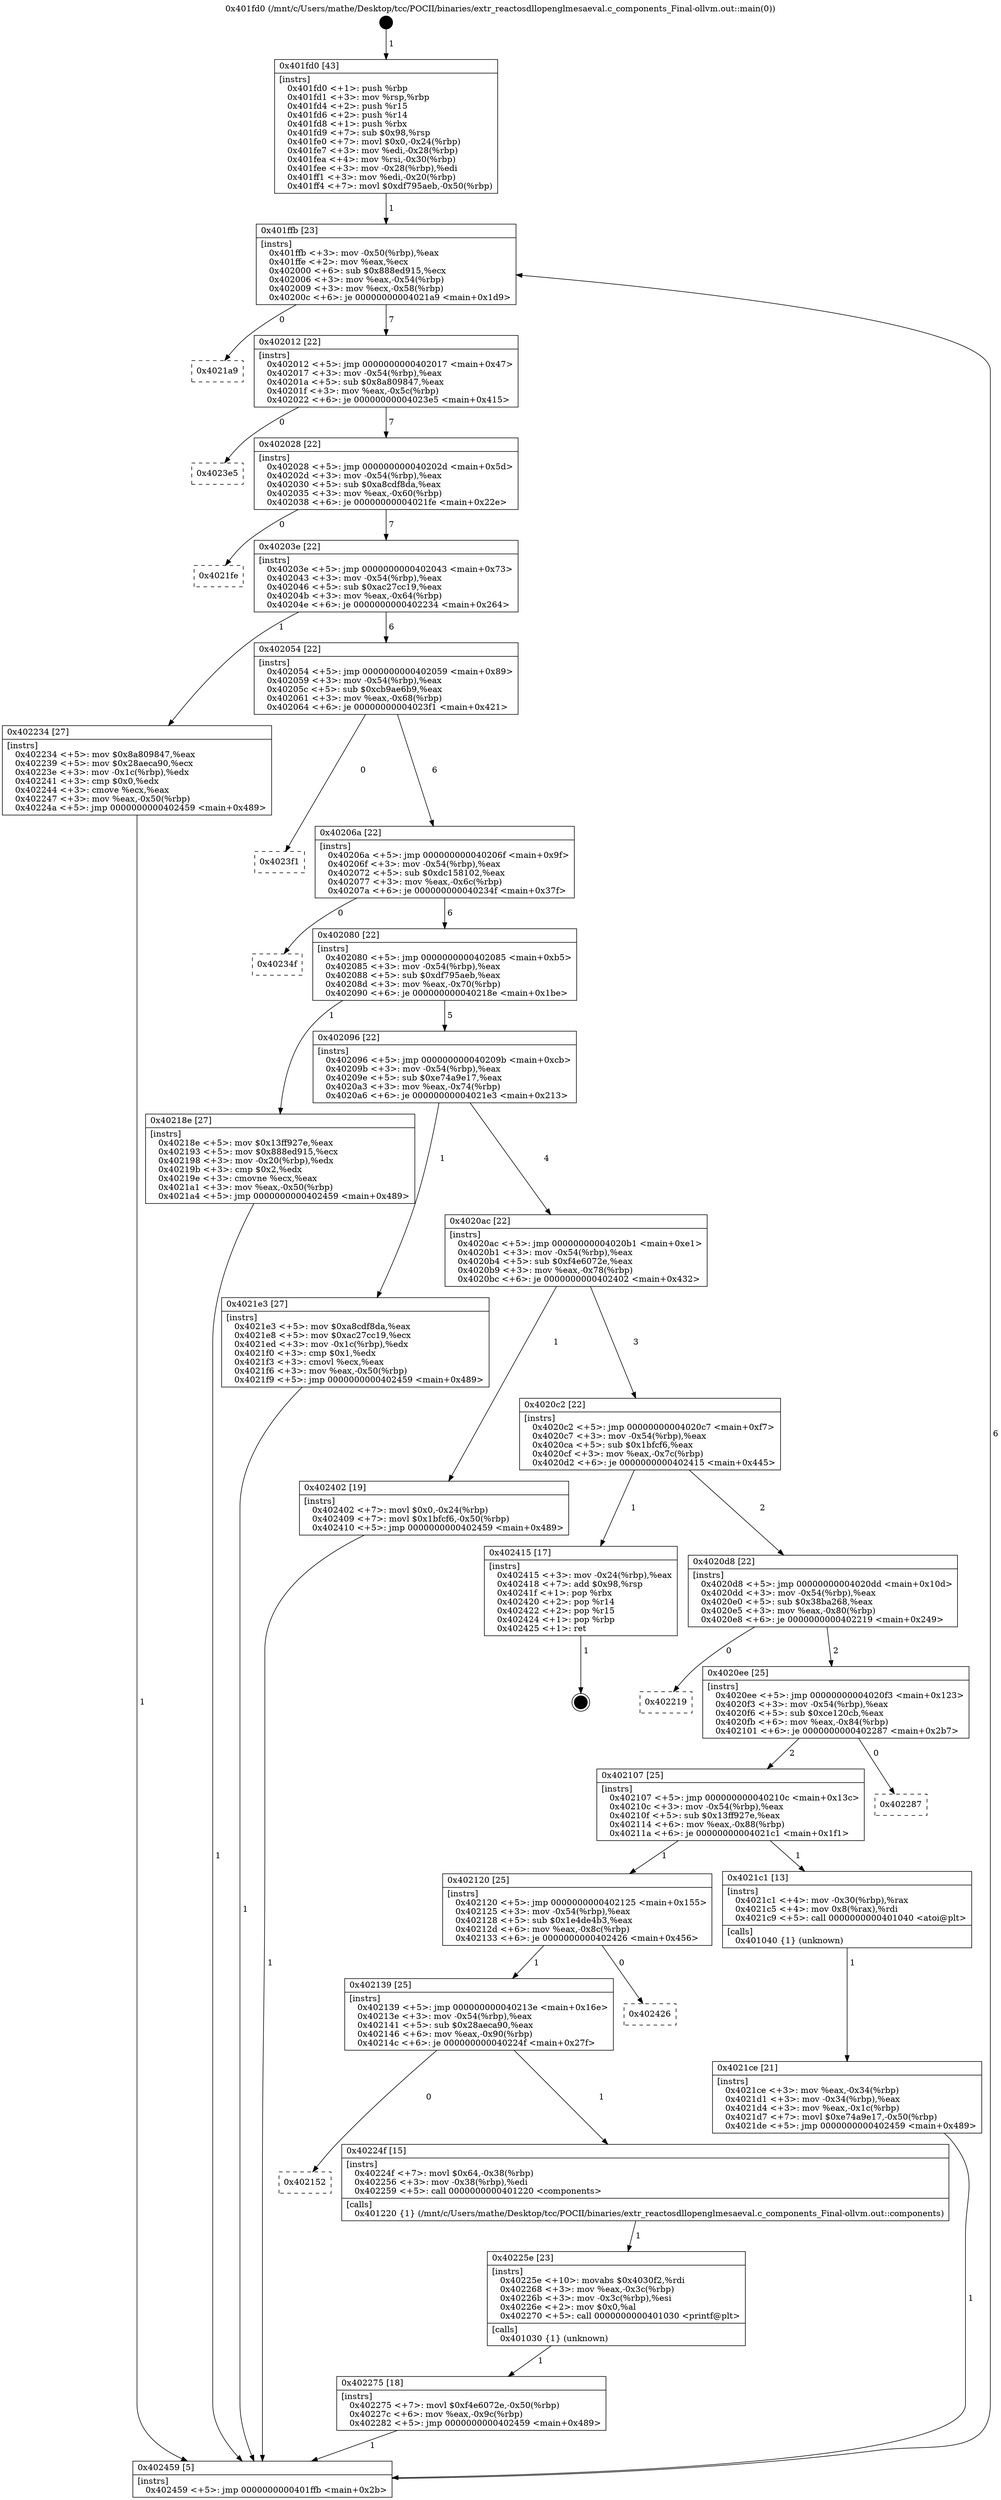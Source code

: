 digraph "0x401fd0" {
  label = "0x401fd0 (/mnt/c/Users/mathe/Desktop/tcc/POCII/binaries/extr_reactosdllopenglmesaeval.c_components_Final-ollvm.out::main(0))"
  labelloc = "t"
  node[shape=record]

  Entry [label="",width=0.3,height=0.3,shape=circle,fillcolor=black,style=filled]
  "0x401ffb" [label="{
     0x401ffb [23]\l
     | [instrs]\l
     &nbsp;&nbsp;0x401ffb \<+3\>: mov -0x50(%rbp),%eax\l
     &nbsp;&nbsp;0x401ffe \<+2\>: mov %eax,%ecx\l
     &nbsp;&nbsp;0x402000 \<+6\>: sub $0x888ed915,%ecx\l
     &nbsp;&nbsp;0x402006 \<+3\>: mov %eax,-0x54(%rbp)\l
     &nbsp;&nbsp;0x402009 \<+3\>: mov %ecx,-0x58(%rbp)\l
     &nbsp;&nbsp;0x40200c \<+6\>: je 00000000004021a9 \<main+0x1d9\>\l
  }"]
  "0x4021a9" [label="{
     0x4021a9\l
  }", style=dashed]
  "0x402012" [label="{
     0x402012 [22]\l
     | [instrs]\l
     &nbsp;&nbsp;0x402012 \<+5\>: jmp 0000000000402017 \<main+0x47\>\l
     &nbsp;&nbsp;0x402017 \<+3\>: mov -0x54(%rbp),%eax\l
     &nbsp;&nbsp;0x40201a \<+5\>: sub $0x8a809847,%eax\l
     &nbsp;&nbsp;0x40201f \<+3\>: mov %eax,-0x5c(%rbp)\l
     &nbsp;&nbsp;0x402022 \<+6\>: je 00000000004023e5 \<main+0x415\>\l
  }"]
  Exit [label="",width=0.3,height=0.3,shape=circle,fillcolor=black,style=filled,peripheries=2]
  "0x4023e5" [label="{
     0x4023e5\l
  }", style=dashed]
  "0x402028" [label="{
     0x402028 [22]\l
     | [instrs]\l
     &nbsp;&nbsp;0x402028 \<+5\>: jmp 000000000040202d \<main+0x5d\>\l
     &nbsp;&nbsp;0x40202d \<+3\>: mov -0x54(%rbp),%eax\l
     &nbsp;&nbsp;0x402030 \<+5\>: sub $0xa8cdf8da,%eax\l
     &nbsp;&nbsp;0x402035 \<+3\>: mov %eax,-0x60(%rbp)\l
     &nbsp;&nbsp;0x402038 \<+6\>: je 00000000004021fe \<main+0x22e\>\l
  }"]
  "0x402275" [label="{
     0x402275 [18]\l
     | [instrs]\l
     &nbsp;&nbsp;0x402275 \<+7\>: movl $0xf4e6072e,-0x50(%rbp)\l
     &nbsp;&nbsp;0x40227c \<+6\>: mov %eax,-0x9c(%rbp)\l
     &nbsp;&nbsp;0x402282 \<+5\>: jmp 0000000000402459 \<main+0x489\>\l
  }"]
  "0x4021fe" [label="{
     0x4021fe\l
  }", style=dashed]
  "0x40203e" [label="{
     0x40203e [22]\l
     | [instrs]\l
     &nbsp;&nbsp;0x40203e \<+5\>: jmp 0000000000402043 \<main+0x73\>\l
     &nbsp;&nbsp;0x402043 \<+3\>: mov -0x54(%rbp),%eax\l
     &nbsp;&nbsp;0x402046 \<+5\>: sub $0xac27cc19,%eax\l
     &nbsp;&nbsp;0x40204b \<+3\>: mov %eax,-0x64(%rbp)\l
     &nbsp;&nbsp;0x40204e \<+6\>: je 0000000000402234 \<main+0x264\>\l
  }"]
  "0x40225e" [label="{
     0x40225e [23]\l
     | [instrs]\l
     &nbsp;&nbsp;0x40225e \<+10\>: movabs $0x4030f2,%rdi\l
     &nbsp;&nbsp;0x402268 \<+3\>: mov %eax,-0x3c(%rbp)\l
     &nbsp;&nbsp;0x40226b \<+3\>: mov -0x3c(%rbp),%esi\l
     &nbsp;&nbsp;0x40226e \<+2\>: mov $0x0,%al\l
     &nbsp;&nbsp;0x402270 \<+5\>: call 0000000000401030 \<printf@plt\>\l
     | [calls]\l
     &nbsp;&nbsp;0x401030 \{1\} (unknown)\l
  }"]
  "0x402234" [label="{
     0x402234 [27]\l
     | [instrs]\l
     &nbsp;&nbsp;0x402234 \<+5\>: mov $0x8a809847,%eax\l
     &nbsp;&nbsp;0x402239 \<+5\>: mov $0x28aeca90,%ecx\l
     &nbsp;&nbsp;0x40223e \<+3\>: mov -0x1c(%rbp),%edx\l
     &nbsp;&nbsp;0x402241 \<+3\>: cmp $0x0,%edx\l
     &nbsp;&nbsp;0x402244 \<+3\>: cmove %ecx,%eax\l
     &nbsp;&nbsp;0x402247 \<+3\>: mov %eax,-0x50(%rbp)\l
     &nbsp;&nbsp;0x40224a \<+5\>: jmp 0000000000402459 \<main+0x489\>\l
  }"]
  "0x402054" [label="{
     0x402054 [22]\l
     | [instrs]\l
     &nbsp;&nbsp;0x402054 \<+5\>: jmp 0000000000402059 \<main+0x89\>\l
     &nbsp;&nbsp;0x402059 \<+3\>: mov -0x54(%rbp),%eax\l
     &nbsp;&nbsp;0x40205c \<+5\>: sub $0xcb9ae6b9,%eax\l
     &nbsp;&nbsp;0x402061 \<+3\>: mov %eax,-0x68(%rbp)\l
     &nbsp;&nbsp;0x402064 \<+6\>: je 00000000004023f1 \<main+0x421\>\l
  }"]
  "0x402152" [label="{
     0x402152\l
  }", style=dashed]
  "0x4023f1" [label="{
     0x4023f1\l
  }", style=dashed]
  "0x40206a" [label="{
     0x40206a [22]\l
     | [instrs]\l
     &nbsp;&nbsp;0x40206a \<+5\>: jmp 000000000040206f \<main+0x9f\>\l
     &nbsp;&nbsp;0x40206f \<+3\>: mov -0x54(%rbp),%eax\l
     &nbsp;&nbsp;0x402072 \<+5\>: sub $0xdc158102,%eax\l
     &nbsp;&nbsp;0x402077 \<+3\>: mov %eax,-0x6c(%rbp)\l
     &nbsp;&nbsp;0x40207a \<+6\>: je 000000000040234f \<main+0x37f\>\l
  }"]
  "0x40224f" [label="{
     0x40224f [15]\l
     | [instrs]\l
     &nbsp;&nbsp;0x40224f \<+7\>: movl $0x64,-0x38(%rbp)\l
     &nbsp;&nbsp;0x402256 \<+3\>: mov -0x38(%rbp),%edi\l
     &nbsp;&nbsp;0x402259 \<+5\>: call 0000000000401220 \<components\>\l
     | [calls]\l
     &nbsp;&nbsp;0x401220 \{1\} (/mnt/c/Users/mathe/Desktop/tcc/POCII/binaries/extr_reactosdllopenglmesaeval.c_components_Final-ollvm.out::components)\l
  }"]
  "0x40234f" [label="{
     0x40234f\l
  }", style=dashed]
  "0x402080" [label="{
     0x402080 [22]\l
     | [instrs]\l
     &nbsp;&nbsp;0x402080 \<+5\>: jmp 0000000000402085 \<main+0xb5\>\l
     &nbsp;&nbsp;0x402085 \<+3\>: mov -0x54(%rbp),%eax\l
     &nbsp;&nbsp;0x402088 \<+5\>: sub $0xdf795aeb,%eax\l
     &nbsp;&nbsp;0x40208d \<+3\>: mov %eax,-0x70(%rbp)\l
     &nbsp;&nbsp;0x402090 \<+6\>: je 000000000040218e \<main+0x1be\>\l
  }"]
  "0x402139" [label="{
     0x402139 [25]\l
     | [instrs]\l
     &nbsp;&nbsp;0x402139 \<+5\>: jmp 000000000040213e \<main+0x16e\>\l
     &nbsp;&nbsp;0x40213e \<+3\>: mov -0x54(%rbp),%eax\l
     &nbsp;&nbsp;0x402141 \<+5\>: sub $0x28aeca90,%eax\l
     &nbsp;&nbsp;0x402146 \<+6\>: mov %eax,-0x90(%rbp)\l
     &nbsp;&nbsp;0x40214c \<+6\>: je 000000000040224f \<main+0x27f\>\l
  }"]
  "0x40218e" [label="{
     0x40218e [27]\l
     | [instrs]\l
     &nbsp;&nbsp;0x40218e \<+5\>: mov $0x13ff927e,%eax\l
     &nbsp;&nbsp;0x402193 \<+5\>: mov $0x888ed915,%ecx\l
     &nbsp;&nbsp;0x402198 \<+3\>: mov -0x20(%rbp),%edx\l
     &nbsp;&nbsp;0x40219b \<+3\>: cmp $0x2,%edx\l
     &nbsp;&nbsp;0x40219e \<+3\>: cmovne %ecx,%eax\l
     &nbsp;&nbsp;0x4021a1 \<+3\>: mov %eax,-0x50(%rbp)\l
     &nbsp;&nbsp;0x4021a4 \<+5\>: jmp 0000000000402459 \<main+0x489\>\l
  }"]
  "0x402096" [label="{
     0x402096 [22]\l
     | [instrs]\l
     &nbsp;&nbsp;0x402096 \<+5\>: jmp 000000000040209b \<main+0xcb\>\l
     &nbsp;&nbsp;0x40209b \<+3\>: mov -0x54(%rbp),%eax\l
     &nbsp;&nbsp;0x40209e \<+5\>: sub $0xe74a9e17,%eax\l
     &nbsp;&nbsp;0x4020a3 \<+3\>: mov %eax,-0x74(%rbp)\l
     &nbsp;&nbsp;0x4020a6 \<+6\>: je 00000000004021e3 \<main+0x213\>\l
  }"]
  "0x402459" [label="{
     0x402459 [5]\l
     | [instrs]\l
     &nbsp;&nbsp;0x402459 \<+5\>: jmp 0000000000401ffb \<main+0x2b\>\l
  }"]
  "0x401fd0" [label="{
     0x401fd0 [43]\l
     | [instrs]\l
     &nbsp;&nbsp;0x401fd0 \<+1\>: push %rbp\l
     &nbsp;&nbsp;0x401fd1 \<+3\>: mov %rsp,%rbp\l
     &nbsp;&nbsp;0x401fd4 \<+2\>: push %r15\l
     &nbsp;&nbsp;0x401fd6 \<+2\>: push %r14\l
     &nbsp;&nbsp;0x401fd8 \<+1\>: push %rbx\l
     &nbsp;&nbsp;0x401fd9 \<+7\>: sub $0x98,%rsp\l
     &nbsp;&nbsp;0x401fe0 \<+7\>: movl $0x0,-0x24(%rbp)\l
     &nbsp;&nbsp;0x401fe7 \<+3\>: mov %edi,-0x28(%rbp)\l
     &nbsp;&nbsp;0x401fea \<+4\>: mov %rsi,-0x30(%rbp)\l
     &nbsp;&nbsp;0x401fee \<+3\>: mov -0x28(%rbp),%edi\l
     &nbsp;&nbsp;0x401ff1 \<+3\>: mov %edi,-0x20(%rbp)\l
     &nbsp;&nbsp;0x401ff4 \<+7\>: movl $0xdf795aeb,-0x50(%rbp)\l
  }"]
  "0x402426" [label="{
     0x402426\l
  }", style=dashed]
  "0x4021e3" [label="{
     0x4021e3 [27]\l
     | [instrs]\l
     &nbsp;&nbsp;0x4021e3 \<+5\>: mov $0xa8cdf8da,%eax\l
     &nbsp;&nbsp;0x4021e8 \<+5\>: mov $0xac27cc19,%ecx\l
     &nbsp;&nbsp;0x4021ed \<+3\>: mov -0x1c(%rbp),%edx\l
     &nbsp;&nbsp;0x4021f0 \<+3\>: cmp $0x1,%edx\l
     &nbsp;&nbsp;0x4021f3 \<+3\>: cmovl %ecx,%eax\l
     &nbsp;&nbsp;0x4021f6 \<+3\>: mov %eax,-0x50(%rbp)\l
     &nbsp;&nbsp;0x4021f9 \<+5\>: jmp 0000000000402459 \<main+0x489\>\l
  }"]
  "0x4020ac" [label="{
     0x4020ac [22]\l
     | [instrs]\l
     &nbsp;&nbsp;0x4020ac \<+5\>: jmp 00000000004020b1 \<main+0xe1\>\l
     &nbsp;&nbsp;0x4020b1 \<+3\>: mov -0x54(%rbp),%eax\l
     &nbsp;&nbsp;0x4020b4 \<+5\>: sub $0xf4e6072e,%eax\l
     &nbsp;&nbsp;0x4020b9 \<+3\>: mov %eax,-0x78(%rbp)\l
     &nbsp;&nbsp;0x4020bc \<+6\>: je 0000000000402402 \<main+0x432\>\l
  }"]
  "0x4021ce" [label="{
     0x4021ce [21]\l
     | [instrs]\l
     &nbsp;&nbsp;0x4021ce \<+3\>: mov %eax,-0x34(%rbp)\l
     &nbsp;&nbsp;0x4021d1 \<+3\>: mov -0x34(%rbp),%eax\l
     &nbsp;&nbsp;0x4021d4 \<+3\>: mov %eax,-0x1c(%rbp)\l
     &nbsp;&nbsp;0x4021d7 \<+7\>: movl $0xe74a9e17,-0x50(%rbp)\l
     &nbsp;&nbsp;0x4021de \<+5\>: jmp 0000000000402459 \<main+0x489\>\l
  }"]
  "0x402402" [label="{
     0x402402 [19]\l
     | [instrs]\l
     &nbsp;&nbsp;0x402402 \<+7\>: movl $0x0,-0x24(%rbp)\l
     &nbsp;&nbsp;0x402409 \<+7\>: movl $0x1bfcf6,-0x50(%rbp)\l
     &nbsp;&nbsp;0x402410 \<+5\>: jmp 0000000000402459 \<main+0x489\>\l
  }"]
  "0x4020c2" [label="{
     0x4020c2 [22]\l
     | [instrs]\l
     &nbsp;&nbsp;0x4020c2 \<+5\>: jmp 00000000004020c7 \<main+0xf7\>\l
     &nbsp;&nbsp;0x4020c7 \<+3\>: mov -0x54(%rbp),%eax\l
     &nbsp;&nbsp;0x4020ca \<+5\>: sub $0x1bfcf6,%eax\l
     &nbsp;&nbsp;0x4020cf \<+3\>: mov %eax,-0x7c(%rbp)\l
     &nbsp;&nbsp;0x4020d2 \<+6\>: je 0000000000402415 \<main+0x445\>\l
  }"]
  "0x402120" [label="{
     0x402120 [25]\l
     | [instrs]\l
     &nbsp;&nbsp;0x402120 \<+5\>: jmp 0000000000402125 \<main+0x155\>\l
     &nbsp;&nbsp;0x402125 \<+3\>: mov -0x54(%rbp),%eax\l
     &nbsp;&nbsp;0x402128 \<+5\>: sub $0x1e4de4b3,%eax\l
     &nbsp;&nbsp;0x40212d \<+6\>: mov %eax,-0x8c(%rbp)\l
     &nbsp;&nbsp;0x402133 \<+6\>: je 0000000000402426 \<main+0x456\>\l
  }"]
  "0x402415" [label="{
     0x402415 [17]\l
     | [instrs]\l
     &nbsp;&nbsp;0x402415 \<+3\>: mov -0x24(%rbp),%eax\l
     &nbsp;&nbsp;0x402418 \<+7\>: add $0x98,%rsp\l
     &nbsp;&nbsp;0x40241f \<+1\>: pop %rbx\l
     &nbsp;&nbsp;0x402420 \<+2\>: pop %r14\l
     &nbsp;&nbsp;0x402422 \<+2\>: pop %r15\l
     &nbsp;&nbsp;0x402424 \<+1\>: pop %rbp\l
     &nbsp;&nbsp;0x402425 \<+1\>: ret\l
  }"]
  "0x4020d8" [label="{
     0x4020d8 [22]\l
     | [instrs]\l
     &nbsp;&nbsp;0x4020d8 \<+5\>: jmp 00000000004020dd \<main+0x10d\>\l
     &nbsp;&nbsp;0x4020dd \<+3\>: mov -0x54(%rbp),%eax\l
     &nbsp;&nbsp;0x4020e0 \<+5\>: sub $0x38ba268,%eax\l
     &nbsp;&nbsp;0x4020e5 \<+3\>: mov %eax,-0x80(%rbp)\l
     &nbsp;&nbsp;0x4020e8 \<+6\>: je 0000000000402219 \<main+0x249\>\l
  }"]
  "0x4021c1" [label="{
     0x4021c1 [13]\l
     | [instrs]\l
     &nbsp;&nbsp;0x4021c1 \<+4\>: mov -0x30(%rbp),%rax\l
     &nbsp;&nbsp;0x4021c5 \<+4\>: mov 0x8(%rax),%rdi\l
     &nbsp;&nbsp;0x4021c9 \<+5\>: call 0000000000401040 \<atoi@plt\>\l
     | [calls]\l
     &nbsp;&nbsp;0x401040 \{1\} (unknown)\l
  }"]
  "0x402219" [label="{
     0x402219\l
  }", style=dashed]
  "0x4020ee" [label="{
     0x4020ee [25]\l
     | [instrs]\l
     &nbsp;&nbsp;0x4020ee \<+5\>: jmp 00000000004020f3 \<main+0x123\>\l
     &nbsp;&nbsp;0x4020f3 \<+3\>: mov -0x54(%rbp),%eax\l
     &nbsp;&nbsp;0x4020f6 \<+5\>: sub $0xce120cb,%eax\l
     &nbsp;&nbsp;0x4020fb \<+6\>: mov %eax,-0x84(%rbp)\l
     &nbsp;&nbsp;0x402101 \<+6\>: je 0000000000402287 \<main+0x2b7\>\l
  }"]
  "0x402107" [label="{
     0x402107 [25]\l
     | [instrs]\l
     &nbsp;&nbsp;0x402107 \<+5\>: jmp 000000000040210c \<main+0x13c\>\l
     &nbsp;&nbsp;0x40210c \<+3\>: mov -0x54(%rbp),%eax\l
     &nbsp;&nbsp;0x40210f \<+5\>: sub $0x13ff927e,%eax\l
     &nbsp;&nbsp;0x402114 \<+6\>: mov %eax,-0x88(%rbp)\l
     &nbsp;&nbsp;0x40211a \<+6\>: je 00000000004021c1 \<main+0x1f1\>\l
  }"]
  "0x402287" [label="{
     0x402287\l
  }", style=dashed]
  Entry -> "0x401fd0" [label=" 1"]
  "0x401ffb" -> "0x4021a9" [label=" 0"]
  "0x401ffb" -> "0x402012" [label=" 7"]
  "0x402415" -> Exit [label=" 1"]
  "0x402012" -> "0x4023e5" [label=" 0"]
  "0x402012" -> "0x402028" [label=" 7"]
  "0x402402" -> "0x402459" [label=" 1"]
  "0x402028" -> "0x4021fe" [label=" 0"]
  "0x402028" -> "0x40203e" [label=" 7"]
  "0x402275" -> "0x402459" [label=" 1"]
  "0x40203e" -> "0x402234" [label=" 1"]
  "0x40203e" -> "0x402054" [label=" 6"]
  "0x40225e" -> "0x402275" [label=" 1"]
  "0x402054" -> "0x4023f1" [label=" 0"]
  "0x402054" -> "0x40206a" [label=" 6"]
  "0x40224f" -> "0x40225e" [label=" 1"]
  "0x40206a" -> "0x40234f" [label=" 0"]
  "0x40206a" -> "0x402080" [label=" 6"]
  "0x402139" -> "0x402152" [label=" 0"]
  "0x402080" -> "0x40218e" [label=" 1"]
  "0x402080" -> "0x402096" [label=" 5"]
  "0x40218e" -> "0x402459" [label=" 1"]
  "0x401fd0" -> "0x401ffb" [label=" 1"]
  "0x402459" -> "0x401ffb" [label=" 6"]
  "0x402139" -> "0x40224f" [label=" 1"]
  "0x402096" -> "0x4021e3" [label=" 1"]
  "0x402096" -> "0x4020ac" [label=" 4"]
  "0x402120" -> "0x402139" [label=" 1"]
  "0x4020ac" -> "0x402402" [label=" 1"]
  "0x4020ac" -> "0x4020c2" [label=" 3"]
  "0x402120" -> "0x402426" [label=" 0"]
  "0x4020c2" -> "0x402415" [label=" 1"]
  "0x4020c2" -> "0x4020d8" [label=" 2"]
  "0x402234" -> "0x402459" [label=" 1"]
  "0x4020d8" -> "0x402219" [label=" 0"]
  "0x4020d8" -> "0x4020ee" [label=" 2"]
  "0x4021e3" -> "0x402459" [label=" 1"]
  "0x4020ee" -> "0x402287" [label=" 0"]
  "0x4020ee" -> "0x402107" [label=" 2"]
  "0x4021ce" -> "0x402459" [label=" 1"]
  "0x402107" -> "0x4021c1" [label=" 1"]
  "0x402107" -> "0x402120" [label=" 1"]
  "0x4021c1" -> "0x4021ce" [label=" 1"]
}
